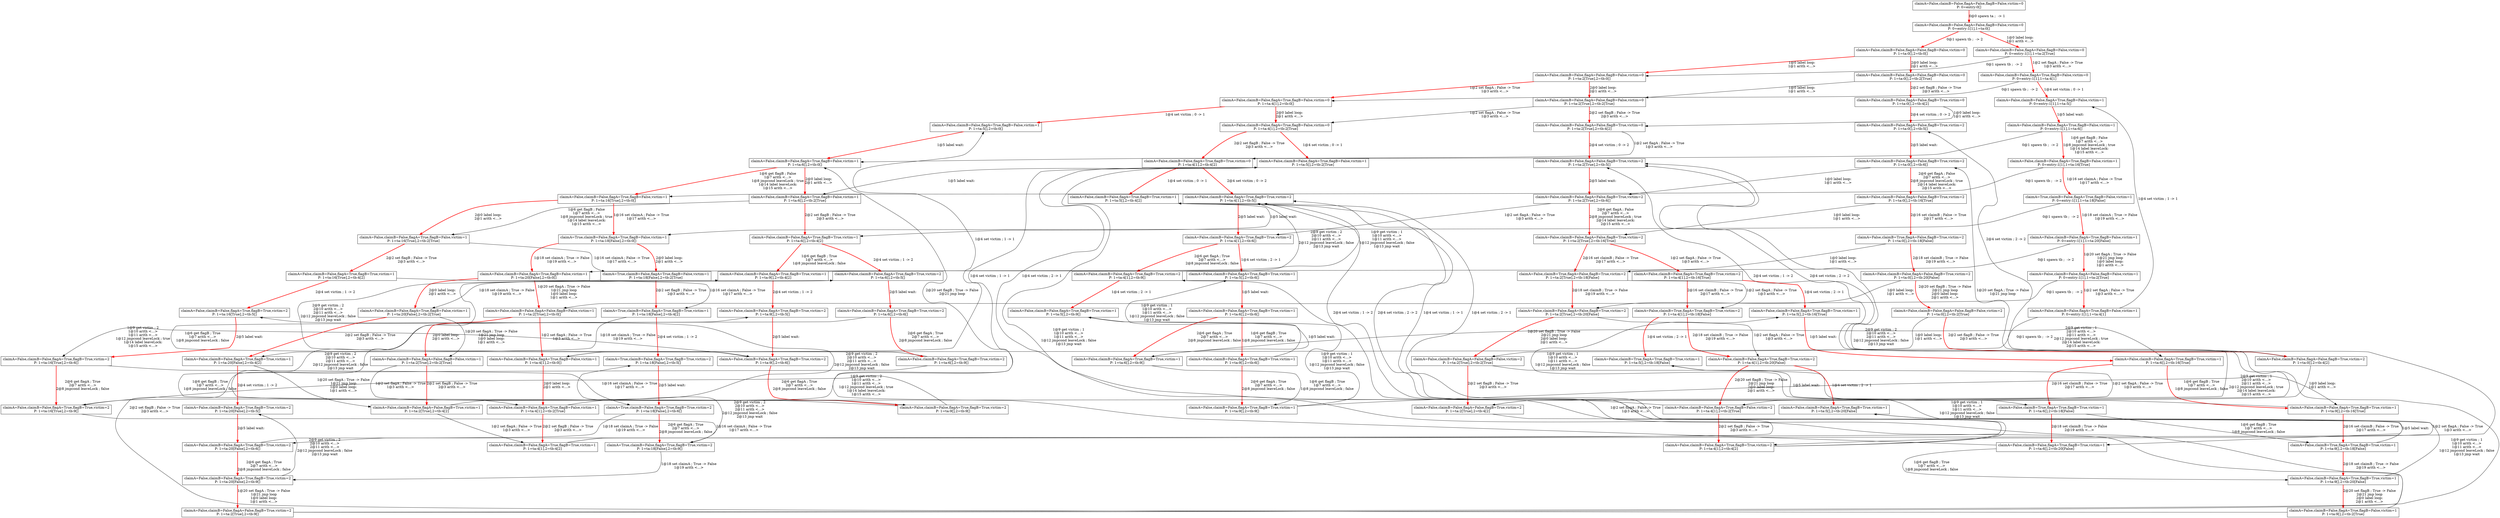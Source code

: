 digraph g {
0 [shape=box,label="claimA=False,claimB=False,flagA=False,flagB=False,victim=0\nP: 0=entry:0[]"]
1 [shape=box,label="claimA=False,claimB=False,flagA=False,flagB=False,victim=0\nP: 0=entry:1[1],1=ta:0[]"]
3 [shape=box,label="claimA=False,claimB=False,flagA=False,flagB=False,victim=0\nP: 1=ta:0[],2=tb:0[]"]
6 [shape=box,label="claimA=False,claimB=False,flagA=False,flagB=False,victim=0\nP: 0=entry:1[1],1=ta:2[True]"]
7 [shape=box,label="claimA=False,claimB=False,flagA=False,flagB=False,victim=0\nP: 1=ta:2[True],2=tb:0[]"]
8 [shape=box,label="claimA=False,claimB=False,flagA=False,flagB=False,victim=0\nP: 1=ta:0[],2=tb:2[True]"]
14 [shape=box,label="claimA=False,claimB=False,flagA=True,flagB=False,victim=0\nP: 0=entry:1[1],1=ta:4[1]"]
15 [shape=box,label="claimA=False,claimB=False,flagA=True,flagB=False,victim=0\nP: 1=ta:4[1],2=tb:0[]"]
16 [shape=box,label="claimA=False,claimB=False,flagA=False,flagB=False,victim=0\nP: 1=ta:2[True],2=tb:2[True]"]
17 [shape=box,label="claimA=False,claimB=False,flagA=False,flagB=True,victim=0\nP: 1=ta:0[],2=tb:4[2]"]
18 [shape=box,label="claimA=False,claimB=False,flagA=True,flagB=False,victim=1\nP: 0=entry:1[1],1=ta:5[]"]
20 [shape=box,label="claimA=False,claimB=False,flagA=True,flagB=False,victim=1\nP: 1=ta:5[],2=tb:0[]"]
23 [shape=box,label="claimA=False,claimB=False,flagA=False,flagB=True,victim=2\nP: 1=ta:0[],2=tb:5[]"]
25 [shape=box,label="claimA=False,claimB=False,flagA=True,flagB=False,victim=1\nP: 0=entry:1[1],1=ta:6[]"]
26 [shape=box,label="claimA=False,claimB=False,flagA=True,flagB=False,victim=1\nP: 1=ta:6[],2=tb:0[]"]
27 [shape=box,label="claimA=False,claimB=False,flagA=True,flagB=False,victim=0\nP: 1=ta:4[1],2=tb:2[True]"]
28 [shape=box,label="claimA=False,claimB=False,flagA=False,flagB=True,victim=0\nP: 1=ta:2[True],2=tb:4[2]"]
29 [shape=box,label="claimA=False,claimB=False,flagA=False,flagB=True,victim=2\nP: 1=ta:0[],2=tb:6[]"]
34 [shape=box,label="claimA=False,claimB=False,flagA=True,flagB=False,victim=1\nP: 1=ta:5[],2=tb:2[True]"]
35 [shape=box,label="claimA=False,claimB=False,flagA=False,flagB=True,victim=2\nP: 1=ta:2[True],2=tb:5[]"]
41 [shape=box,label="claimA=False,claimB=False,flagA=True,flagB=False,victim=1\nP: 1=ta:6[],2=tb:2[True]"]
42 [shape=box,label="claimA=False,claimB=False,flagA=True,flagB=True,victim=0\nP: 1=ta:4[1],2=tb:4[2]"]
43 [shape=box,label="claimA=False,claimB=False,flagA=False,flagB=True,victim=2\nP: 1=ta:2[True],2=tb:6[]"]
49 [shape=box,label="claimA=False,claimB=False,flagA=True,flagB=True,victim=2\nP: 1=ta:4[1],2=tb:5[]"]
50 [shape=box,label="claimA=False,claimB=False,flagA=True,flagB=True,victim=1\nP: 1=ta:5[],2=tb:4[2]"]
57 [shape=box,label="claimA=False,claimB=False,flagA=True,flagB=True,victim=1\nP: 1=ta:6[],2=tb:4[2]"]
58 [shape=box,label="claimA=False,claimB=False,flagA=True,flagB=True,victim=2\nP: 1=ta:4[1],2=tb:6[]"]
61 [shape=box,label="claimA=False,claimB=False,flagA=True,flagB=False,victim=1\nP: 0=entry:1[1],1=ta:16[True]"]
62 [shape=box,label="claimA=False,claimB=False,flagA=True,flagB=False,victim=1\nP: 1=ta:16[True],2=tb:0[]"]
64 [shape=box,label="claimA=False,claimB=False,flagA=True,flagB=True,victim=2\nP: 1=ta:6[],2=tb:5[]"]
67 [shape=box,label="claimA=False,claimB=False,flagA=True,flagB=True,victim=1\nP: 1=ta:5[],2=tb:6[]"]
69 [shape=box,label="claimA=False,claimB=False,flagA=False,flagB=True,victim=2\nP: 1=ta:0[],2=tb:16[True]"]
75 [shape=box,label="claimA=False,claimB=False,flagA=True,flagB=True,victim=2\nP: 1=ta:6[],2=tb:6[]"]
76 [shape=box,label="claimA=False,claimB=False,flagA=True,flagB=True,victim=1\nP: 1=ta:6[],2=tb:6[]"]
81 [shape=box,label="claimA=True,claimB=False,flagA=True,flagB=False,victim=1\nP: 0=entry:1[1],1=ta:18[False]"]
82 [shape=box,label="claimA=True,claimB=False,flagA=True,flagB=False,victim=1\nP: 1=ta:18[False],2=tb:0[]"]
83 [shape=box,label="claimA=False,claimB=False,flagA=True,flagB=False,victim=1\nP: 1=ta:16[True],2=tb:2[True]"]
84 [shape=box,label="claimA=False,claimB=False,flagA=True,flagB=True,victim=1\nP: 1=ta:9[],2=tb:4[2]"]
89 [shape=box,label="claimA=False,claimB=False,flagA=True,flagB=True,victim=2\nP: 1=ta:4[1],2=tb:9[]"]
90 [shape=box,label="claimA=False,claimB=False,flagA=False,flagB=True,victim=2\nP: 1=ta:2[True],2=tb:16[True]"]
91 [shape=box,label="claimA=False,claimB=True,flagA=False,flagB=True,victim=2\nP: 1=ta:0[],2=tb:18[False]"]
97 [shape=box,label="claimA=False,claimB=False,flagA=True,flagB=True,victim=2\nP: 1=ta:9[],2=tb:5[]"]
104 [shape=box,label="claimA=False,claimB=False,flagA=True,flagB=True,victim=1\nP: 1=ta:5[],2=tb:9[]"]
109 [shape=box,label="claimA=False,claimB=False,flagA=True,flagB=False,victim=1\nP: 0=entry:1[1],1=ta:20[False]"]
110 [shape=box,label="claimA=False,claimB=False,flagA=True,flagB=False,victim=1\nP: 1=ta:20[False],2=tb:0[]"]
111 [shape=box,label="claimA=True,claimB=False,flagA=True,flagB=False,victim=1\nP: 1=ta:18[False],2=tb:2[True]"]
112 [shape=box,label="claimA=False,claimB=False,flagA=True,flagB=True,victim=1\nP: 1=ta:16[True],2=tb:4[2]"]
114 [shape=box,label="claimA=False,claimB=False,flagA=True,flagB=True,victim=2\nP: 1=ta:9[],2=tb:6[]"]
115 [shape=box,label="claimA=False,claimB=False,flagA=True,flagB=True,victim=2\nP: 1=ta:6[],2=tb:9[]"]
116 [shape=box,label="claimA=False,claimB=False,flagA=True,flagB=True,victim=1\nP: 1=ta:9[],2=tb:6[]"]
117 [shape=box,label="claimA=False,claimB=False,flagA=True,flagB=True,victim=1\nP: 1=ta:6[],2=tb:9[]"]
119 [shape=box,label="claimA=False,claimB=False,flagA=True,flagB=True,victim=2\nP: 1=ta:4[1],2=tb:16[True]"]
120 [shape=box,label="claimA=False,claimB=True,flagA=False,flagB=True,victim=2\nP: 1=ta:2[True],2=tb:18[False]"]
121 [shape=box,label="claimA=False,claimB=False,flagA=False,flagB=True,victim=2\nP: 1=ta:0[],2=tb:20[False]"]
127 [shape=box,label="claimA=False,claimB=False,flagA=True,flagB=True,victim=2\nP: 1=ta:16[True],2=tb:5[]"]
140 [shape=box,label="claimA=False,claimB=False,flagA=True,flagB=True,victim=1\nP: 1=ta:5[],2=tb:16[True]"]
147 [shape=box,label="claimA=False,claimB=False,flagA=True,flagB=False,victim=1\nP: 1=ta:20[False],2=tb:2[True]"]
148 [shape=box,label="claimA=True,claimB=False,flagA=True,flagB=True,victim=1\nP: 1=ta:18[False],2=tb:4[2]"]
149 [shape=box,label="claimA=False,claimB=False,flagA=True,flagB=True,victim=2\nP: 1=ta:16[True],2=tb:6[]"]
160 [shape=box,label="claimA=False,claimB=False,flagA=True,flagB=True,victim=1\nP: 1=ta:6[],2=tb:16[True]"]
161 [shape=box,label="claimA=False,claimB=True,flagA=True,flagB=True,victim=2\nP: 1=ta:4[1],2=tb:18[False]"]
162 [shape=box,label="claimA=False,claimB=False,flagA=False,flagB=True,victim=2\nP: 1=ta:2[True],2=tb:20[False]"]
168 [shape=box,label="claimA=True,claimB=False,flagA=True,flagB=True,victim=2\nP: 1=ta:18[False],2=tb:5[]"]
173 [shape=box,label="claimA=False,claimB=False,flagA=True,flagB=True,victim=2\nP: 1=ta:9[],2=tb:9[]"]
176 [shape=box,label="claimA=False,claimB=False,flagA=True,flagB=True,victim=1\nP: 1=ta:9[],2=tb:9[]"]
181 [shape=box,label="claimA=False,claimB=True,flagA=True,flagB=True,victim=1\nP: 1=ta:5[],2=tb:18[False]"]
185 [shape=box,label="claimA=False,claimB=False,flagA=False,flagB=False,victim=1\nP: 0=entry:1[1],1=ta:2[True]"]
186 [shape=box,label="claimA=False,claimB=False,flagA=False,flagB=False,victim=1\nP: 1=ta:2[True],2=tb:0[]"]
188 [shape=box,label="claimA=False,claimB=False,flagA=True,flagB=True,victim=1\nP: 1=ta:20[False],2=tb:4[2]"]
189 [shape=box,label="claimA=True,claimB=False,flagA=True,flagB=True,victim=2\nP: 1=ta:18[False],2=tb:6[]"]
200 [shape=box,label="claimA=False,claimB=True,flagA=True,flagB=True,victim=1\nP: 1=ta:6[],2=tb:18[False]"]
201 [shape=box,label="claimA=False,claimB=False,flagA=True,flagB=True,victim=2\nP: 1=ta:4[1],2=tb:20[False]"]
203 [shape=box,label="claimA=False,claimB=False,flagA=False,flagB=False,victim=2\nP: 1=ta:0[],2=tb:2[True]"]
208 [shape=box,label="claimA=False,claimB=False,flagA=True,flagB=True,victim=2\nP: 1=ta:20[False],2=tb:5[]"]
212 [shape=box,label="claimA=False,claimB=False,flagA=True,flagB=True,victim=2\nP: 1=ta:16[True],2=tb:9[]"]
219 [shape=box,label="claimA=False,claimB=False,flagA=True,flagB=True,victim=1\nP: 1=ta:9[],2=tb:16[True]"]
223 [shape=box,label="claimA=False,claimB=False,flagA=True,flagB=True,victim=1\nP: 1=ta:5[],2=tb:20[False]"]
227 [shape=box,label="claimA=False,claimB=False,flagA=True,flagB=False,victim=1\nP: 0=entry:1[1],1=ta:4[1]"]
228 [shape=box,label="claimA=False,claimB=False,flagA=True,flagB=False,victim=1\nP: 1=ta:4[1],2=tb:0[]"]
229 [shape=box,label="claimA=False,claimB=False,flagA=False,flagB=False,victim=1\nP: 1=ta:2[True],2=tb:2[True]"]
231 [shape=box,label="claimA=False,claimB=False,flagA=True,flagB=True,victim=2\nP: 1=ta:20[False],2=tb:6[]"]
242 [shape=box,label="claimA=False,claimB=False,flagA=True,flagB=True,victim=1\nP: 1=ta:6[],2=tb:20[False]"]
244 [shape=box,label="claimA=False,claimB=False,flagA=False,flagB=False,victim=2\nP: 1=ta:2[True],2=tb:2[True]"]
245 [shape=box,label="claimA=False,claimB=False,flagA=False,flagB=True,victim=2\nP: 1=ta:0[],2=tb:4[2]"]
252 [shape=box,label="claimA=True,claimB=False,flagA=True,flagB=True,victim=2\nP: 1=ta:18[False],2=tb:9[]"]
259 [shape=box,label="claimA=False,claimB=True,flagA=True,flagB=True,victim=1\nP: 1=ta:9[],2=tb:18[False]"]
266 [shape=box,label="claimA=False,claimB=False,flagA=True,flagB=False,victim=1\nP: 1=ta:4[1],2=tb:2[True]"]
267 [shape=box,label="claimA=False,claimB=False,flagA=False,flagB=True,victim=1\nP: 1=ta:2[True],2=tb:4[2]"]
278 [shape=box,label="claimA=False,claimB=False,flagA=True,flagB=False,victim=2\nP: 1=ta:4[1],2=tb:2[True]"]
279 [shape=box,label="claimA=False,claimB=False,flagA=False,flagB=True,victim=2\nP: 1=ta:2[True],2=tb:4[2]"]
282 [shape=box,label="claimA=False,claimB=False,flagA=True,flagB=True,victim=2\nP: 1=ta:20[False],2=tb:9[]"]
287 [shape=box,label="claimA=False,claimB=False,flagA=True,flagB=True,victim=1\nP: 1=ta:9[],2=tb:20[False]"]
290 [shape=box,label="claimA=False,claimB=False,flagA=True,flagB=True,victim=1\nP: 1=ta:4[1],2=tb:4[2]"]
297 [shape=box,label="claimA=False,claimB=False,flagA=True,flagB=True,victim=2\nP: 1=ta:4[1],2=tb:4[2]"]
308 [shape=box,label="claimA=False,claimB=False,flagA=False,flagB=True,victim=2\nP: 1=ta:2[True],2=tb:9[]"]
311 [shape=box,label="claimA=False,claimB=False,flagA=True,flagB=False,victim=1\nP: 1=ta:9[],2=tb:2[True]"]
0 -> 1 [style=bold,color=red,weight=10,label="0@0 spawn ta ;  -> 1"]

1 -> 3 [style=bold,color=red,weight=10,label="0@1 spawn tb ;  -> 2"]

1 -> 6 [style=bold,color=red,weight=10,label="1@0 label loop:\n1@1 arith <...>"]

3 -> 7 [style=bold,color=red,weight=10,label="1@0 label loop:\n1@1 arith <...>"]

3 -> 8 [style=bold,color=red,weight=10,label="2@0 label loop:\n2@1 arith <...>"]

6 -> 7 [constraint=false,label="0@1 spawn tb ;  -> 2"]

6 -> 14 [style=bold,color=red,weight=10,label="1@2 set flagA ; False -> True\n1@3 arith <...>"]

7 -> 15 [style=bold,color=red,weight=10,label="1@2 set flagA ; False -> True\n1@3 arith <...>"]

7 -> 16 [style=bold,color=red,weight=10,label="2@0 label loop:\n2@1 arith <...>"]

8 -> 16 [constraint=false,label="1@0 label loop:\n1@1 arith <...>"]

8 -> 17 [style=bold,color=red,weight=10,label="2@2 set flagB ; False -> True\n2@3 arith <...>"]

14 -> 15 [constraint=false,label="0@1 spawn tb ;  -> 2"]

14 -> 18 [style=bold,color=red,weight=10,label="1@4 set victim ; 0 -> 1"]

15 -> 20 [style=bold,color=red,weight=10,label="1@4 set victim ; 0 -> 1"]

15 -> 27 [style=bold,color=red,weight=10,label="2@0 label loop:\n2@1 arith <...>"]

16 -> 27 [constraint=false,label="1@2 set flagA ; False -> True\n1@3 arith <...>"]

16 -> 28 [style=bold,color=red,weight=10,label="2@2 set flagB ; False -> True\n2@3 arith <...>"]

17 -> 28 [constraint=false,label="1@0 label loop:\n1@1 arith <...>"]

17 -> 23 [style=bold,color=red,weight=10,label="2@4 set victim ; 0 -> 2"]

18 -> 25 [style=bold,color=red,weight=10,label="1@5 label wait:"]

20 -> 26 [style=bold,color=red,weight=10,label="1@5 label wait:"]

23 -> 29 [style=bold,color=red,weight=10,label="2@5 label wait:"]

25 -> 26 [constraint=false,label="0@1 spawn tb ;  -> 2"]

25 -> 61 [style=bold,color=red,weight=10,label="1@6 get flagB ; False\n1@7 arith <...>\n1@8 jmpcond leaveLock ; true\n1@14 label leaveLock:\n1@15 arith <...>"]

26 -> 62 [style=bold,color=red,weight=10,label="1@6 get flagB ; False\n1@7 arith <...>\n1@8 jmpcond leaveLock ; true\n1@14 label leaveLock:\n1@15 arith <...>"]

26 -> 41 [style=bold,color=red,weight=10,label="2@0 label loop:\n2@1 arith <...>"]

27 -> 34 [style=bold,color=red,weight=10,label="1@4 set victim ; 0 -> 1"]

27 -> 42 [style=bold,color=red,weight=10,label="2@2 set flagB ; False -> True\n2@3 arith <...>"]

28 -> 42 [constraint=false,label="1@2 set flagA ; False -> True\n1@3 arith <...>"]

28 -> 35 [style=bold,color=red,weight=10,label="2@4 set victim ; 0 -> 2"]

29 -> 43 [constraint=false,label="1@0 label loop:\n1@1 arith <...>"]

29 -> 69 [style=bold,color=red,weight=10,label="2@6 get flagA ; False\n2@7 arith <...>\n2@8 jmpcond leaveLock ; true\n2@14 label leaveLock:\n2@15 arith <...>"]

34 -> 41 [constraint=false,label="1@5 label wait:"]

35 -> 43 [style=bold,color=red,weight=10,label="2@5 label wait:"]

41 -> 83 [constraint=false,label="1@6 get flagB ; False\n1@7 arith <...>\n1@8 jmpcond leaveLock ; true\n1@14 label leaveLock:\n1@15 arith <...>"]

41 -> 57 [style=bold,color=red,weight=10,label="2@2 set flagB ; False -> True\n2@3 arith <...>"]

42 -> 50 [style=bold,color=red,weight=10,label="1@4 set victim ; 0 -> 1"]

42 -> 49 [style=bold,color=red,weight=10,label="2@4 set victim ; 0 -> 2"]

43 -> 58 [constraint=false,label="1@2 set flagA ; False -> True\n1@3 arith <...>"]

43 -> 90 [style=bold,color=red,weight=10,label="2@6 get flagA ; False\n2@7 arith <...>\n2@8 jmpcond leaveLock ; true\n2@14 label leaveLock:\n2@15 arith <...>"]

49 -> 58 [style=bold,color=red,weight=10,label="2@5 label wait:"]

50 -> 57 [constraint=false,label="1@5 label wait:"]

57 -> 84 [style=bold,color=red,weight=10,label="1@6 get flagB ; True\n1@7 arith <...>\n1@8 jmpcond leaveLock ; false"]

57 -> 64 [style=bold,color=red,weight=10,label="2@4 set victim ; 1 -> 2"]

58 -> 67 [style=bold,color=red,weight=10,label="1@4 set victim ; 2 -> 1"]

58 -> 89 [style=bold,color=red,weight=10,label="2@6 get flagA ; True\n2@7 arith <...>\n2@8 jmpcond leaveLock ; false"]

61 -> 62 [constraint=false,label="0@1 spawn tb ;  -> 2"]

61 -> 81 [style=bold,color=red,weight=10,label="1@16 set claimA ; False -> True\n1@17 arith <...>"]

62 -> 82 [style=bold,color=red,weight=10,label="1@16 set claimA ; False -> True\n1@17 arith <...>"]

62 -> 83 [style=bold,color=red,weight=10,label="2@0 label loop:\n2@1 arith <...>"]

64 -> 75 [style=bold,color=red,weight=10,label="2@5 label wait:"]

67 -> 76 [style=bold,color=red,weight=10,label="1@5 label wait:"]

69 -> 90 [constraint=false,label="1@0 label loop:\n1@1 arith <...>"]

69 -> 91 [style=bold,color=red,weight=10,label="2@16 set claimB ; False -> True\n2@17 arith <...>"]

75 -> 114 [constraint=false,label="1@6 get flagB ; True\n1@7 arith <...>\n1@8 jmpcond leaveLock ; false"]

75 -> 115 [style=bold,color=red,weight=10,label="2@6 get flagA ; True\n2@7 arith <...>\n2@8 jmpcond leaveLock ; false"]

76 -> 116 [style=bold,color=red,weight=10,label="1@6 get flagB ; True\n1@7 arith <...>\n1@8 jmpcond leaveLock ; false"]

76 -> 117 [style=bold,color=red,weight=10,label="2@6 get flagA ; True\n2@7 arith <...>\n2@8 jmpcond leaveLock ; false"]

81 -> 82 [constraint=false,label="0@1 spawn tb ;  -> 2"]

81 -> 109 [style=bold,color=red,weight=10,label="1@18 set claimA ; True -> False\n1@19 arith <...>"]

82 -> 110 [style=bold,color=red,weight=10,label="1@18 set claimA ; True -> False\n1@19 arith <...>"]

82 -> 111 [style=bold,color=red,weight=10,label="2@0 label loop:\n2@1 arith <...>"]

83 -> 111 [constraint=false,label="1@16 set claimA ; False -> True\n1@17 arith <...>"]

83 -> 112 [style=bold,color=red,weight=10,label="2@2 set flagB ; False -> True\n2@3 arith <...>"]

84 -> 50 [constraint=false,label="1@9 get victim ; 1\n1@10 arith <...>\n1@11 arith <...>\n1@12 jmpcond leaveLock ; false\n1@13 jmp wait"]

84 -> 97 [style=bold,color=red,weight=10,label="2@4 set victim ; 1 -> 2"]

89 -> 104 [style=bold,color=red,weight=10,label="1@4 set victim ; 2 -> 1"]

89 -> 49 [constraint=false,label="2@9 get victim ; 2\n2@10 arith <...>\n2@11 arith <...>\n2@12 jmpcond leaveLock ; false\n2@13 jmp wait"]

90 -> 119 [style=bold,color=red,weight=10,label="1@2 set flagA ; False -> True\n1@3 arith <...>"]

90 -> 120 [style=bold,color=red,weight=10,label="2@16 set claimB ; False -> True\n2@17 arith <...>"]

91 -> 120 [constraint=false,label="1@0 label loop:\n1@1 arith <...>"]

91 -> 121 [style=bold,color=red,weight=10,label="2@18 set claimB ; True -> False\n2@19 arith <...>"]

97 -> 114 [style=bold,color=red,weight=10,label="2@5 label wait:"]

104 -> 117 [constraint=false,label="1@5 label wait:"]

109 -> 110 [constraint=false,label="0@1 spawn tb ;  -> 2"]

109 -> 185 [style=bold,color=red,weight=10,label="1@20 set flagA ; True -> False\n1@21 jmp loop\n1@0 label loop:\n1@1 arith <...>"]

110 -> 186 [style=bold,color=red,weight=10,label="1@20 set flagA ; True -> False\n1@21 jmp loop\n1@0 label loop:\n1@1 arith <...>"]

110 -> 147 [style=bold,color=red,weight=10,label="2@0 label loop:\n2@1 arith <...>"]

111 -> 147 [constraint=false,label="1@18 set claimA ; True -> False\n1@19 arith <...>"]

111 -> 148 [style=bold,color=red,weight=10,label="2@2 set flagB ; False -> True\n2@3 arith <...>"]

112 -> 148 [constraint=false,label="1@16 set claimA ; False -> True\n1@17 arith <...>"]

112 -> 127 [style=bold,color=red,weight=10,label="2@4 set victim ; 1 -> 2"]

114 -> 149 [constraint=false,label="1@9 get victim ; 2\n1@10 arith <...>\n1@11 arith <...>\n1@12 jmpcond leaveLock ; true\n1@14 label leaveLock:\n1@15 arith <...>"]

114 -> 173 [style=bold,color=red,weight=10,label="2@6 get flagA ; True\n2@7 arith <...>\n2@8 jmpcond leaveLock ; false"]

115 -> 173 [constraint=false,label="1@6 get flagB ; True\n1@7 arith <...>\n1@8 jmpcond leaveLock ; false"]

115 -> 64 [constraint=false,label="2@9 get victim ; 2\n2@10 arith <...>\n2@11 arith <...>\n2@12 jmpcond leaveLock ; false\n2@13 jmp wait"]

116 -> 67 [constraint=false,label="1@9 get victim ; 1\n1@10 arith <...>\n1@11 arith <...>\n1@12 jmpcond leaveLock ; false\n1@13 jmp wait"]

116 -> 176 [style=bold,color=red,weight=10,label="2@6 get flagA ; True\n2@7 arith <...>\n2@8 jmpcond leaveLock ; false"]

117 -> 176 [constraint=false,label="1@6 get flagB ; True\n1@7 arith <...>\n1@8 jmpcond leaveLock ; false"]

117 -> 160 [constraint=false,label="2@9 get victim ; 1\n2@10 arith <...>\n2@11 arith <...>\n2@12 jmpcond leaveLock ; true\n2@14 label leaveLock:\n2@15 arith <...>"]

119 -> 140 [style=bold,color=red,weight=10,label="1@4 set victim ; 2 -> 1"]

119 -> 161 [style=bold,color=red,weight=10,label="2@16 set claimB ; False -> True\n2@17 arith <...>"]

120 -> 161 [constraint=false,label="1@2 set flagA ; False -> True\n1@3 arith <...>"]

120 -> 162 [style=bold,color=red,weight=10,label="2@18 set claimB ; True -> False\n2@19 arith <...>"]

121 -> 162 [constraint=false,label="1@0 label loop:\n1@1 arith <...>"]

121 -> 203 [style=bold,color=red,weight=10,label="2@20 set flagB ; True -> False\n2@21 jmp loop\n2@0 label loop:\n2@1 arith <...>"]

127 -> 149 [style=bold,color=red,weight=10,label="2@5 label wait:"]

140 -> 160 [style=bold,color=red,weight=10,label="1@5 label wait:"]

147 -> 229 [constraint=false,label="1@20 set flagA ; True -> False\n1@21 jmp loop\n1@0 label loop:\n1@1 arith <...>"]

147 -> 188 [style=bold,color=red,weight=10,label="2@2 set flagB ; False -> True\n2@3 arith <...>"]

148 -> 188 [constraint=false,label="1@18 set claimA ; True -> False\n1@19 arith <...>"]

148 -> 168 [style=bold,color=red,weight=10,label="2@4 set victim ; 1 -> 2"]

149 -> 189 [constraint=false,label="1@16 set claimA ; False -> True\n1@17 arith <...>"]

149 -> 212 [style=bold,color=red,weight=10,label="2@6 get flagA ; True\n2@7 arith <...>\n2@8 jmpcond leaveLock ; false"]

160 -> 219 [style=bold,color=red,weight=10,label="1@6 get flagB ; True\n1@7 arith <...>\n1@8 jmpcond leaveLock ; false"]

160 -> 200 [style=bold,color=red,weight=10,label="2@16 set claimB ; False -> True\n2@17 arith <...>"]

161 -> 181 [style=bold,color=red,weight=10,label="1@4 set victim ; 2 -> 1"]

161 -> 201 [style=bold,color=red,weight=10,label="2@18 set claimB ; True -> False\n2@19 arith <...>"]

162 -> 201 [constraint=false,label="1@2 set flagA ; False -> True\n1@3 arith <...>"]

162 -> 244 [style=bold,color=red,weight=10,label="2@20 set flagB ; True -> False\n2@21 jmp loop\n2@0 label loop:\n2@1 arith <...>"]

168 -> 189 [style=bold,color=red,weight=10,label="2@5 label wait:"]

173 -> 212 [constraint=false,label="1@9 get victim ; 2\n1@10 arith <...>\n1@11 arith <...>\n1@12 jmpcond leaveLock ; true\n1@14 label leaveLock:\n1@15 arith <...>"]

173 -> 97 [constraint=false,label="2@9 get victim ; 2\n2@10 arith <...>\n2@11 arith <...>\n2@12 jmpcond leaveLock ; false\n2@13 jmp wait"]

176 -> 104 [constraint=false,label="1@9 get victim ; 1\n1@10 arith <...>\n1@11 arith <...>\n1@12 jmpcond leaveLock ; false\n1@13 jmp wait"]

176 -> 219 [constraint=false,label="2@9 get victim ; 1\n2@10 arith <...>\n2@11 arith <...>\n2@12 jmpcond leaveLock ; true\n2@14 label leaveLock:\n2@15 arith <...>"]

181 -> 200 [constraint=false,label="1@5 label wait:"]

185 -> 186 [constraint=false,label="0@1 spawn tb ;  -> 2"]

185 -> 227 [style=bold,color=red,weight=10,label="1@2 set flagA ; False -> True\n1@3 arith <...>"]

186 -> 228 [style=bold,color=red,weight=10,label="1@2 set flagA ; False -> True\n1@3 arith <...>"]

186 -> 229 [style=bold,color=red,weight=10,label="2@0 label loop:\n2@1 arith <...>"]

188 -> 267 [constraint=false,label="1@20 set flagA ; True -> False\n1@21 jmp loop\n1@0 label loop:\n1@1 arith <...>"]

188 -> 208 [style=bold,color=red,weight=10,label="2@4 set victim ; 1 -> 2"]

189 -> 231 [constraint=false,label="1@18 set claimA ; True -> False\n1@19 arith <...>"]

189 -> 252 [style=bold,color=red,weight=10,label="2@6 get flagA ; True\n2@7 arith <...>\n2@8 jmpcond leaveLock ; false"]

200 -> 259 [constraint=false,label="1@6 get flagB ; True\n1@7 arith <...>\n1@8 jmpcond leaveLock ; false"]

200 -> 242 [style=bold,color=red,weight=10,label="2@18 set claimB ; True -> False\n2@19 arith <...>"]

201 -> 223 [style=bold,color=red,weight=10,label="1@4 set victim ; 2 -> 1"]

201 -> 278 [style=bold,color=red,weight=10,label="2@20 set flagB ; True -> False\n2@21 jmp loop\n2@0 label loop:\n2@1 arith <...>"]

203 -> 244 [constraint=false,label="1@0 label loop:\n1@1 arith <...>"]

203 -> 245 [style=bold,color=red,weight=10,label="2@2 set flagB ; False -> True\n2@3 arith <...>"]

208 -> 231 [style=bold,color=red,weight=10,label="2@5 label wait:"]

212 -> 252 [constraint=false,label="1@16 set claimA ; False -> True\n1@17 arith <...>"]

212 -> 127 [constraint=false,label="2@9 get victim ; 2\n2@10 arith <...>\n2@11 arith <...>\n2@12 jmpcond leaveLock ; false\n2@13 jmp wait"]

219 -> 140 [constraint=false,label="1@9 get victim ; 1\n1@10 arith <...>\n1@11 arith <...>\n1@12 jmpcond leaveLock ; false\n1@13 jmp wait"]

219 -> 259 [style=bold,color=red,weight=10,label="2@16 set claimB ; False -> True\n2@17 arith <...>"]

223 -> 242 [constraint=false,label="1@5 label wait:"]

227 -> 228 [constraint=false,label="0@1 spawn tb ;  -> 2"]

227 -> 18 [constraint=false,label="1@4 set victim ; 1 -> 1"]

228 -> 20 [constraint=false,label="1@4 set victim ; 1 -> 1"]

228 -> 266 [style=bold,color=red,weight=10,label="2@0 label loop:\n2@1 arith <...>"]

229 -> 266 [constraint=false,label="1@2 set flagA ; False -> True\n1@3 arith <...>"]

229 -> 267 [style=bold,color=red,weight=10,label="2@2 set flagB ; False -> True\n2@3 arith <...>"]

231 -> 29 [constraint=false,label="1@20 set flagA ; True -> False\n1@21 jmp loop"]

231 -> 282 [style=bold,color=red,weight=10,label="2@6 get flagA ; True\n2@7 arith <...>\n2@8 jmpcond leaveLock ; false"]

242 -> 287 [constraint=false,label="1@6 get flagB ; True\n1@7 arith <...>\n1@8 jmpcond leaveLock ; false"]

242 -> 26 [constraint=false,label="2@20 set flagB ; True -> False\n2@21 jmp loop"]

244 -> 278 [constraint=false,label="1@2 set flagA ; False -> True\n1@3 arith <...>"]

244 -> 279 [style=bold,color=red,weight=10,label="2@2 set flagB ; False -> True\n2@3 arith <...>"]

245 -> 279 [constraint=false,label="1@0 label loop:\n1@1 arith <...>"]

245 -> 23 [constraint=false,label="2@4 set victim ; 2 -> 2"]

252 -> 282 [constraint=false,label="1@18 set claimA ; True -> False\n1@19 arith <...>"]

252 -> 168 [constraint=false,label="2@9 get victim ; 2\n2@10 arith <...>\n2@11 arith <...>\n2@12 jmpcond leaveLock ; false\n2@13 jmp wait"]

259 -> 181 [constraint=false,label="1@9 get victim ; 1\n1@10 arith <...>\n1@11 arith <...>\n1@12 jmpcond leaveLock ; false\n1@13 jmp wait"]

259 -> 287 [style=bold,color=red,weight=10,label="2@18 set claimB ; True -> False\n2@19 arith <...>"]

266 -> 34 [constraint=false,label="1@4 set victim ; 1 -> 1"]

266 -> 290 [style=bold,color=red,weight=10,label="2@2 set flagB ; False -> True\n2@3 arith <...>"]

267 -> 290 [constraint=false,label="1@2 set flagA ; False -> True\n1@3 arith <...>"]

267 -> 35 [constraint=false,label="2@4 set victim ; 1 -> 2"]

278 -> 34 [constraint=false,label="1@4 set victim ; 2 -> 1"]

278 -> 297 [style=bold,color=red,weight=10,label="2@2 set flagB ; False -> True\n2@3 arith <...>"]

279 -> 297 [constraint=false,label="1@2 set flagA ; False -> True\n1@3 arith <...>"]

279 -> 35 [constraint=false,label="2@4 set victim ; 2 -> 2"]

282 -> 308 [style=bold,color=red,weight=10,label="1@20 set flagA ; True -> False\n1@21 jmp loop\n1@0 label loop:\n1@1 arith <...>"]

282 -> 208 [constraint=false,label="2@9 get victim ; 2\n2@10 arith <...>\n2@11 arith <...>\n2@12 jmpcond leaveLock ; false\n2@13 jmp wait"]

287 -> 223 [constraint=false,label="1@9 get victim ; 1\n1@10 arith <...>\n1@11 arith <...>\n1@12 jmpcond leaveLock ; false\n1@13 jmp wait"]

287 -> 311 [style=bold,color=red,weight=10,label="2@20 set flagB ; True -> False\n2@21 jmp loop\n2@0 label loop:\n2@1 arith <...>"]

290 -> 50 [constraint=false,label="1@4 set victim ; 1 -> 1"]

290 -> 49 [constraint=false,label="2@4 set victim ; 1 -> 2"]

297 -> 50 [constraint=false,label="1@4 set victim ; 2 -> 1"]

297 -> 49 [constraint=false,label="2@4 set victim ; 2 -> 2"]

308 -> 89 [constraint=false,label="1@2 set flagA ; False -> True\n1@3 arith <...>"]

308 -> 35 [constraint=false,label="2@9 get victim ; 2\n2@10 arith <...>\n2@11 arith <...>\n2@12 jmpcond leaveLock ; false\n2@13 jmp wait"]

311 -> 34 [constraint=false,label="1@9 get victim ; 1\n1@10 arith <...>\n1@11 arith <...>\n1@12 jmpcond leaveLock ; false\n1@13 jmp wait"]

311 -> 84 [constraint=false,label="2@2 set flagB ; False -> True\n2@3 arith <...>"]

}
